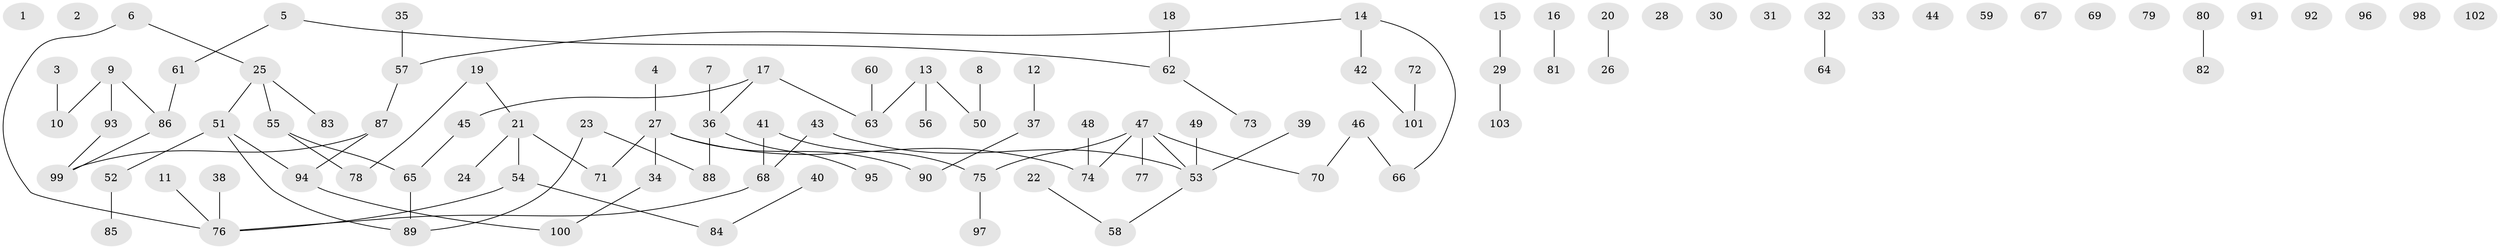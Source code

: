 // coarse degree distribution, {3: 0.2727272727272727, 4: 0.18181818181818182, 2: 0.2727272727272727, 1: 0.2727272727272727}
// Generated by graph-tools (version 1.1) at 2025/48/03/04/25 22:48:14]
// undirected, 103 vertices, 89 edges
graph export_dot {
  node [color=gray90,style=filled];
  1;
  2;
  3;
  4;
  5;
  6;
  7;
  8;
  9;
  10;
  11;
  12;
  13;
  14;
  15;
  16;
  17;
  18;
  19;
  20;
  21;
  22;
  23;
  24;
  25;
  26;
  27;
  28;
  29;
  30;
  31;
  32;
  33;
  34;
  35;
  36;
  37;
  38;
  39;
  40;
  41;
  42;
  43;
  44;
  45;
  46;
  47;
  48;
  49;
  50;
  51;
  52;
  53;
  54;
  55;
  56;
  57;
  58;
  59;
  60;
  61;
  62;
  63;
  64;
  65;
  66;
  67;
  68;
  69;
  70;
  71;
  72;
  73;
  74;
  75;
  76;
  77;
  78;
  79;
  80;
  81;
  82;
  83;
  84;
  85;
  86;
  87;
  88;
  89;
  90;
  91;
  92;
  93;
  94;
  95;
  96;
  97;
  98;
  99;
  100;
  101;
  102;
  103;
  3 -- 10;
  4 -- 27;
  5 -- 61;
  5 -- 62;
  6 -- 25;
  6 -- 76;
  7 -- 36;
  8 -- 50;
  9 -- 10;
  9 -- 86;
  9 -- 93;
  11 -- 76;
  12 -- 37;
  13 -- 50;
  13 -- 56;
  13 -- 63;
  14 -- 42;
  14 -- 57;
  14 -- 66;
  15 -- 29;
  16 -- 81;
  17 -- 36;
  17 -- 45;
  17 -- 63;
  18 -- 62;
  19 -- 21;
  19 -- 78;
  20 -- 26;
  21 -- 24;
  21 -- 54;
  21 -- 71;
  22 -- 58;
  23 -- 88;
  23 -- 89;
  25 -- 51;
  25 -- 55;
  25 -- 83;
  27 -- 34;
  27 -- 71;
  27 -- 74;
  27 -- 90;
  29 -- 103;
  32 -- 64;
  34 -- 100;
  35 -- 57;
  36 -- 88;
  36 -- 95;
  37 -- 90;
  38 -- 76;
  39 -- 53;
  40 -- 84;
  41 -- 68;
  41 -- 75;
  42 -- 101;
  43 -- 53;
  43 -- 68;
  45 -- 65;
  46 -- 66;
  46 -- 70;
  47 -- 53;
  47 -- 70;
  47 -- 74;
  47 -- 75;
  47 -- 77;
  48 -- 74;
  49 -- 53;
  51 -- 52;
  51 -- 89;
  51 -- 94;
  52 -- 85;
  53 -- 58;
  54 -- 76;
  54 -- 84;
  55 -- 65;
  55 -- 78;
  57 -- 87;
  60 -- 63;
  61 -- 86;
  62 -- 73;
  65 -- 89;
  68 -- 76;
  72 -- 101;
  75 -- 97;
  80 -- 82;
  86 -- 99;
  87 -- 94;
  87 -- 99;
  93 -- 99;
  94 -- 100;
}
